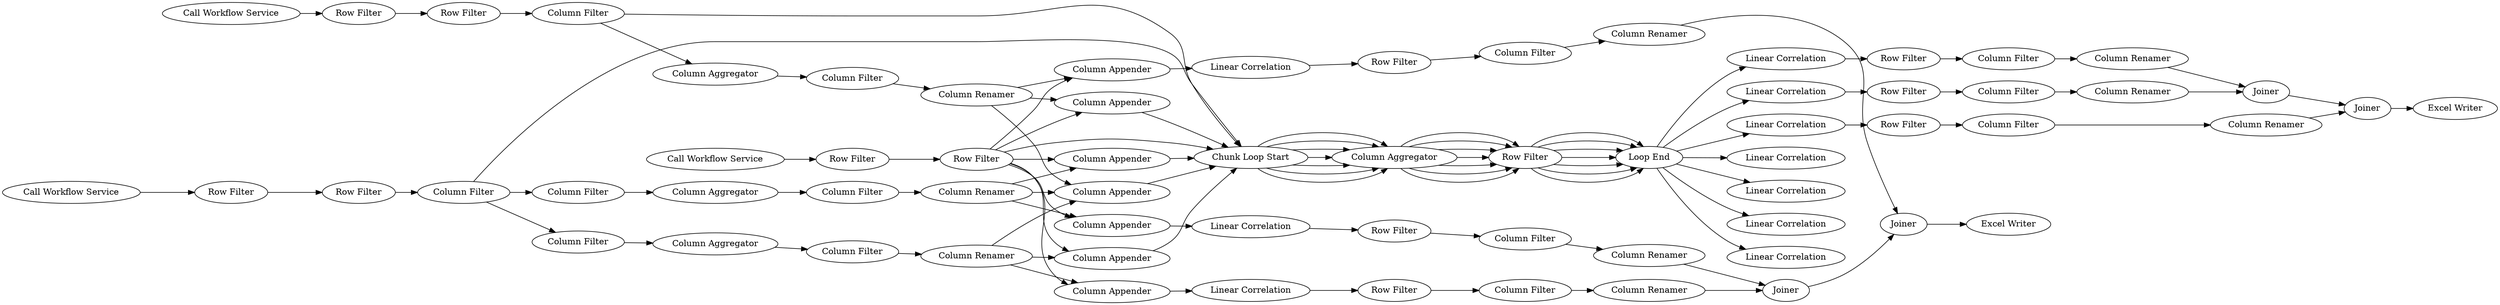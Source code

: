 digraph {
	1 [label="Call Workflow Service"]
	2 [label="Call Workflow Service"]
	14 [label="Linear Correlation"]
	15 [label="Row Filter"]
	16 [label="Linear Correlation"]
	17 [label="Row Filter"]
	24 [label="Column Aggregator"]
	25 [label="Column Filter"]
	26 [label="Column Appender"]
	18 [label="Loop End"]
	19 [label="Chunk Loop Start"]
	20 [label="Column Aggregator"]
	21 [label="Row Filter"]
	18 [label="Loop End"]
	19 [label="Chunk Loop Start"]
	20 [label="Column Aggregator"]
	21 [label="Row Filter"]
	29 [label="Linear Correlation"]
	30 [label="Column Filter"]
	31 [label="Column Appender"]
	18 [label="Loop End"]
	19 [label="Chunk Loop Start"]
	20 [label="Column Aggregator"]
	21 [label="Row Filter"]
	33 [label="Linear Correlation"]
	35 [label="Column Aggregator"]
	36 [label="Column Appender"]
	18 [label="Loop End"]
	19 [label="Chunk Loop Start"]
	20 [label="Column Aggregator"]
	21 [label="Row Filter"]
	38 [label="Linear Correlation"]
	41 [label="Linear Correlation"]
	42 [label="Row Filter"]
	45 [label="Call Workflow Service"]
	47 [label="Column Aggregator"]
	48 [label="Column Filter"]
	49 [label="Column Filter"]
	50 [label="Row Filter"]
	51 [label="Column Renamer"]
	52 [label="Column Renamer"]
	53 [label="Column Renamer"]
	54 [label="Row Filter"]
	55 [label="Row Filter"]
	18 [label="Loop End"]
	19 [label="Chunk Loop Start"]
	20 [label="Column Aggregator"]
	21 [label="Row Filter"]
	18 [label="Loop End"]
	19 [label="Chunk Loop Start"]
	20 [label="Column Aggregator"]
	21 [label="Row Filter"]
	59 [label="Column Filter"]
	60 [label="Column Filter"]
	61 [label="Column Filter"]
	62 [label="Column Appender"]
	18 [label="Loop End"]
	19 [label="Chunk Loop Start"]
	20 [label="Column Aggregator"]
	21 [label="Row Filter"]
	64 [label="Linear Correlation"]
	65 [label="Row Filter"]
	66 [label="Row Filter"]
	67 [label="Row Filter"]
	68 [label=Joiner]
	69 [label="Column Filter"]
	70 [label="Column Filter"]
	71 [label="Column Filter"]
	72 [label="Column Renamer"]
	73 [label="Column Renamer"]
	74 [label="Column Renamer"]
	75 [label=Joiner]
	76 [label="Excel Writer"]
	77 [label="Column Filter"]
	78 [label=Joiner]
	79 [label="Column Filter"]
	80 [label="Column Appender"]
	82 [label="Linear Correlation"]
	83 [label="Column Filter"]
	84 [label="Column Renamer"]
	85 [label="Column Appender"]
	86 [label="Column Renamer"]
	87 [label="Column Renamer"]
	89 [label="Column Appender"]
	90 [label="Linear Correlation"]
	91 [label=Joiner]
	92 [label="Excel Writer"]
	94 [label="Row Filter"]
	95 [label="Row Filter"]
	96 [label="Linear Correlation"]
	97 [label="Row Filter"]
	19 -> 20
	20 -> 21
	21 -> 18
	19 -> 20
	20 -> 21
	21 -> 18
	19 -> 20
	20 -> 21
	21 -> 18
	19 -> 20
	20 -> 21
	21 -> 18
	19 -> 20
	20 -> 21
	21 -> 18
	19 -> 20
	20 -> 21
	21 -> 18
	19 -> 20
	20 -> 21
	21 -> 18
	1 -> 15
	2 -> 17
	15 -> 55
	17 -> 54
	24 -> 25
	25 -> 53
	26 -> 19
	18 -> 16
	18 -> 29
	29 -> 66
	30 -> 52
	31 -> 19
	18 -> 33
	33 -> 67
	35 -> 30
	36 -> 19
	18 -> 38
	42 -> 50
	45 -> 42
	47 -> 48
	48 -> 51
	49 -> 47
	49 -> 19
	50 -> 49
	51 -> 36
	51 -> 62
	51 -> 85
	52 -> 36
	52 -> 31
	52 -> 89
	53 -> 36
	53 -> 26
	53 -> 80
	54 -> 19
	54 -> 26
	54 -> 31
	54 -> 62
	54 -> 89
	54 -> 85
	54 -> 80
	55 -> 59
	18 -> 41
	18 -> 14
	59 -> 19
	59 -> 60
	59 -> 61
	60 -> 24
	61 -> 35
	62 -> 19
	18 -> 64
	64 -> 65
	65 -> 71
	66 -> 69
	67 -> 70
	68 -> 75
	69 -> 72
	70 -> 73
	71 -> 74
	72 -> 68
	73 -> 68
	74 -> 75
	75 -> 76
	77 -> 86
	78 -> 91
	79 -> 84
	80 -> 82
	82 -> 95
	83 -> 87
	84 -> 78
	85 -> 90
	86 -> 78
	87 -> 91
	89 -> 96
	90 -> 94
	91 -> 92
	94 -> 83
	95 -> 79
	96 -> 97
	97 -> 77
	rankdir=LR
}
